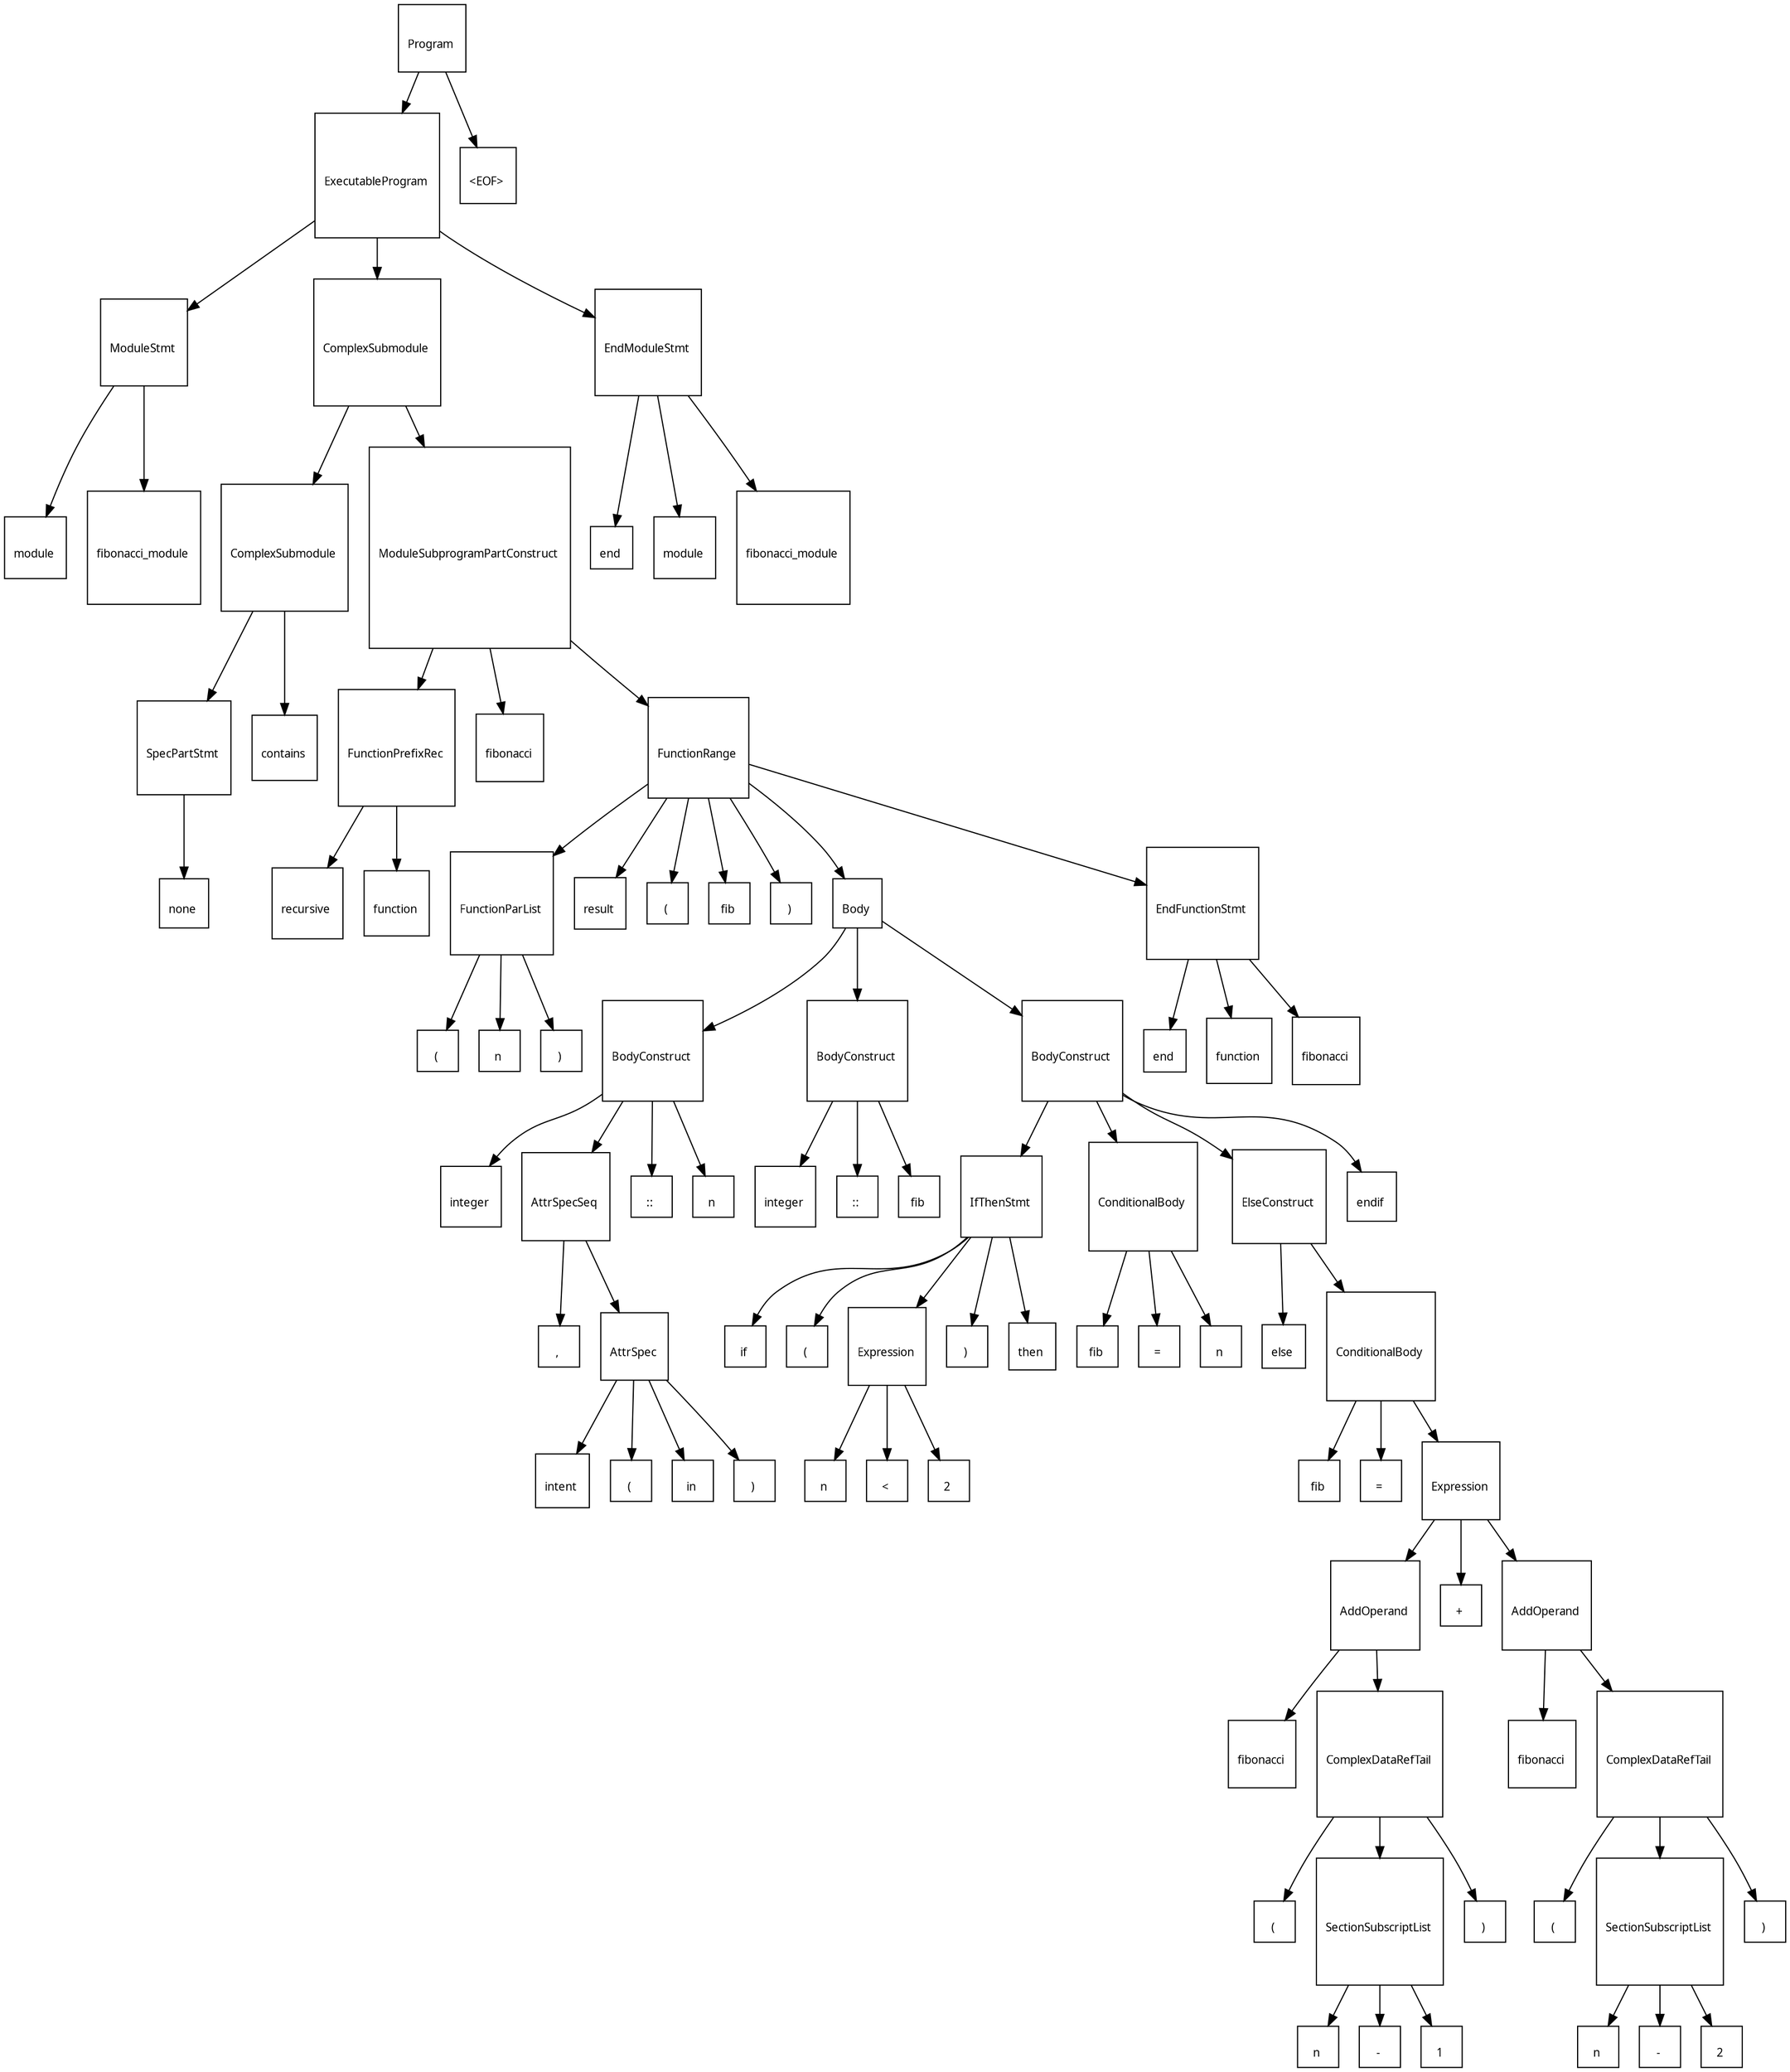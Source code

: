 digraph G {
  charset="UTF-8"
  node [shape=square, fontname="Arial Unicode MS"];
  "da1863f4-2e23-44a7-aaf1-021cbce903f9" [label="\lProgram \n", fontsize=10];
  "da1863f4-2e23-44a7-aaf1-021cbce903f9" -> "2a912943-e452-4fb5-9e03-644163cf0db5";
  "2a912943-e452-4fb5-9e03-644163cf0db5" [label="\lExecutableProgram \n", fontsize=10];
  "2a912943-e452-4fb5-9e03-644163cf0db5" -> "b9121162-f9a7-4b66-87ea-402d436f4a19";
  "b9121162-f9a7-4b66-87ea-402d436f4a19" [label="\lModuleStmt \n", fontsize=10];
  "b9121162-f9a7-4b66-87ea-402d436f4a19" -> "e4dcef53-046f-482d-9012-061bc7e87219";
  "e4dcef53-046f-482d-9012-061bc7e87219" [label="\lmodule \n", fontsize=10];
  "b9121162-f9a7-4b66-87ea-402d436f4a19" -> "9c06f32f-3e84-4269-b037-c8f1bbb42df4";
  "9c06f32f-3e84-4269-b037-c8f1bbb42df4" [label="\lfibonacci_module \n", fontsize=10];
  "2a912943-e452-4fb5-9e03-644163cf0db5" -> "5d2bf20e-49df-4886-ace8-72f06017d8e5";
  "5d2bf20e-49df-4886-ace8-72f06017d8e5" [label="\lComplexSubmodule \n", fontsize=10];
  "5d2bf20e-49df-4886-ace8-72f06017d8e5" -> "caab6383-98cd-4d7f-9fca-6dc70a4f28ce";
  "caab6383-98cd-4d7f-9fca-6dc70a4f28ce" [label="\lComplexSubmodule \n", fontsize=10];
  "caab6383-98cd-4d7f-9fca-6dc70a4f28ce" -> "660f62db-2647-4bd6-b6ae-773bce738b84";
  "660f62db-2647-4bd6-b6ae-773bce738b84" [label="\lSpecPartStmt \n", fontsize=10];
  "660f62db-2647-4bd6-b6ae-773bce738b84" -> "3a27fb59-3a0e-4802-9717-0be699846527";
  "3a27fb59-3a0e-4802-9717-0be699846527" [label="\lnone \n", fontsize=10];
  "caab6383-98cd-4d7f-9fca-6dc70a4f28ce" -> "c92b0e59-ca46-4b0a-adf7-75e52c7387ef";
  "c92b0e59-ca46-4b0a-adf7-75e52c7387ef" [label="\lcontains \n", fontsize=10];
  "5d2bf20e-49df-4886-ace8-72f06017d8e5" -> "40de078f-b83a-41c7-884d-8f81721164c9";
  "40de078f-b83a-41c7-884d-8f81721164c9" [label="\lModuleSubprogramPartConstruct \n", fontsize=10];
  "40de078f-b83a-41c7-884d-8f81721164c9" -> "f42d9fb9-7086-456a-a933-dff1ccb554cc";
  "f42d9fb9-7086-456a-a933-dff1ccb554cc" [label="\lFunctionPrefixRec \n", fontsize=10];
  "f42d9fb9-7086-456a-a933-dff1ccb554cc" -> "67afa833-e351-4f73-8c7b-1c30574a8f61";
  "67afa833-e351-4f73-8c7b-1c30574a8f61" [label="\lrecursive \n", fontsize=10];
  "f42d9fb9-7086-456a-a933-dff1ccb554cc" -> "9b5b032c-ae2d-4cbe-b0f3-688cc85bed56";
  "9b5b032c-ae2d-4cbe-b0f3-688cc85bed56" [label="\lfunction \n", fontsize=10];
  "40de078f-b83a-41c7-884d-8f81721164c9" -> "0c6348cb-8908-440d-ac4a-0ad7def25532";
  "0c6348cb-8908-440d-ac4a-0ad7def25532" [label="\lfibonacci \n", fontsize=10];
  "40de078f-b83a-41c7-884d-8f81721164c9" -> "7d858a21-3630-4ec8-abd4-6efada84a784";
  "7d858a21-3630-4ec8-abd4-6efada84a784" [label="\lFunctionRange \n", fontsize=10];
  "7d858a21-3630-4ec8-abd4-6efada84a784" -> "ec8d2f3a-1747-46aa-bc28-a5ba7839114c";
  "ec8d2f3a-1747-46aa-bc28-a5ba7839114c" [label="\lFunctionParList \n", fontsize=10];
  "ec8d2f3a-1747-46aa-bc28-a5ba7839114c" -> "be8dfb39-1b7b-4e48-a36f-be322c7b73d0";
  "be8dfb39-1b7b-4e48-a36f-be322c7b73d0" [label="\l( \n", fontsize=10];
  "ec8d2f3a-1747-46aa-bc28-a5ba7839114c" -> "e2cdcf3a-128e-4b7d-89d9-9e9d340c9228";
  "e2cdcf3a-128e-4b7d-89d9-9e9d340c9228" [label="\ln \n", fontsize=10];
  "ec8d2f3a-1747-46aa-bc28-a5ba7839114c" -> "35b6d31c-e811-4f19-a76d-9382095dcfde";
  "35b6d31c-e811-4f19-a76d-9382095dcfde" [label="\l) \n", fontsize=10];
  "7d858a21-3630-4ec8-abd4-6efada84a784" -> "c52fbbb6-d38b-4d09-b1d1-4cd047df3814";
  "c52fbbb6-d38b-4d09-b1d1-4cd047df3814" [label="\lresult \n", fontsize=10];
  "7d858a21-3630-4ec8-abd4-6efada84a784" -> "cd241d01-8307-4cf3-a771-f59b0d1f3817";
  "cd241d01-8307-4cf3-a771-f59b0d1f3817" [label="\l( \n", fontsize=10];
  "7d858a21-3630-4ec8-abd4-6efada84a784" -> "996f6938-1399-4f49-aaea-e254690e59df";
  "996f6938-1399-4f49-aaea-e254690e59df" [label="\lfib \n", fontsize=10];
  "7d858a21-3630-4ec8-abd4-6efada84a784" -> "3174739e-cef5-4951-9740-63d700a78225";
  "3174739e-cef5-4951-9740-63d700a78225" [label="\l) \n", fontsize=10];
  "7d858a21-3630-4ec8-abd4-6efada84a784" -> "0fc9a5ec-2a68-4390-b882-51c37ebaa863";
  "0fc9a5ec-2a68-4390-b882-51c37ebaa863" [label="\lBody \n", fontsize=10];
  "0fc9a5ec-2a68-4390-b882-51c37ebaa863" -> "dd625c44-af19-45c8-8c3f-124eac26b857";
  "dd625c44-af19-45c8-8c3f-124eac26b857" [label="\lBodyConstruct \n", fontsize=10];
  "dd625c44-af19-45c8-8c3f-124eac26b857" -> "ca9d6f26-319b-4c67-acdf-0398bdd104e9";
  "ca9d6f26-319b-4c67-acdf-0398bdd104e9" [label="\linteger \n", fontsize=10];
  "dd625c44-af19-45c8-8c3f-124eac26b857" -> "2dd356b8-4344-458e-aca1-b133e9568695";
  "2dd356b8-4344-458e-aca1-b133e9568695" [label="\lAttrSpecSeq \n", fontsize=10];
  "2dd356b8-4344-458e-aca1-b133e9568695" -> "ac484d8c-0984-40bf-bfcf-c5d5251ee493";
  "ac484d8c-0984-40bf-bfcf-c5d5251ee493" [label="\l, \n", fontsize=10];
  "2dd356b8-4344-458e-aca1-b133e9568695" -> "dc21676d-15fd-4eef-90e5-0a34068380d4";
  "dc21676d-15fd-4eef-90e5-0a34068380d4" [label="\lAttrSpec \n", fontsize=10];
  "dc21676d-15fd-4eef-90e5-0a34068380d4" -> "f32b5610-f477-45d8-b974-449be23f3a54";
  "f32b5610-f477-45d8-b974-449be23f3a54" [label="\lintent \n", fontsize=10];
  "dc21676d-15fd-4eef-90e5-0a34068380d4" -> "488e9ac9-656c-429e-839f-bcd1c221b686";
  "488e9ac9-656c-429e-839f-bcd1c221b686" [label="\l( \n", fontsize=10];
  "dc21676d-15fd-4eef-90e5-0a34068380d4" -> "a2fe327f-0229-460b-947d-1dd2786cabc7";
  "a2fe327f-0229-460b-947d-1dd2786cabc7" [label="\lin \n", fontsize=10];
  "dc21676d-15fd-4eef-90e5-0a34068380d4" -> "5c5fa382-f30b-4aa3-a133-138f0bb37de3";
  "5c5fa382-f30b-4aa3-a133-138f0bb37de3" [label="\l) \n", fontsize=10];
  "dd625c44-af19-45c8-8c3f-124eac26b857" -> "7836fe98-c7cb-4b5c-a763-50d838e1e4e6";
  "7836fe98-c7cb-4b5c-a763-50d838e1e4e6" [label="\l:: \n", fontsize=10];
  "dd625c44-af19-45c8-8c3f-124eac26b857" -> "5430c377-779e-4845-9d16-9db06d11ce80";
  "5430c377-779e-4845-9d16-9db06d11ce80" [label="\ln \n", fontsize=10];
  "0fc9a5ec-2a68-4390-b882-51c37ebaa863" -> "3a992f66-270c-4352-99a2-ba46785c8c93";
  "3a992f66-270c-4352-99a2-ba46785c8c93" [label="\lBodyConstruct \n", fontsize=10];
  "3a992f66-270c-4352-99a2-ba46785c8c93" -> "30a8740b-fe8b-4880-8b47-664fe230359d";
  "30a8740b-fe8b-4880-8b47-664fe230359d" [label="\linteger \n", fontsize=10];
  "3a992f66-270c-4352-99a2-ba46785c8c93" -> "232ca5ae-b9ae-463c-be5f-7974a79fc123";
  "232ca5ae-b9ae-463c-be5f-7974a79fc123" [label="\l:: \n", fontsize=10];
  "3a992f66-270c-4352-99a2-ba46785c8c93" -> "cd6f4eed-19ba-4bee-b681-67ce087984b8";
  "cd6f4eed-19ba-4bee-b681-67ce087984b8" [label="\lfib \n", fontsize=10];
  "0fc9a5ec-2a68-4390-b882-51c37ebaa863" -> "63f19839-2960-4f6b-8b43-d2a24eb59a61";
  "63f19839-2960-4f6b-8b43-d2a24eb59a61" [label="\lBodyConstruct \n", fontsize=10];
  "63f19839-2960-4f6b-8b43-d2a24eb59a61" -> "77cafcc9-2e6e-45ba-8943-cd7d4612a00c";
  "77cafcc9-2e6e-45ba-8943-cd7d4612a00c" [label="\lIfThenStmt \n", fontsize=10];
  "77cafcc9-2e6e-45ba-8943-cd7d4612a00c" -> "77c289ce-cdbf-4944-8894-172ac308cbe4";
  "77c289ce-cdbf-4944-8894-172ac308cbe4" [label="\lif \n", fontsize=10];
  "77cafcc9-2e6e-45ba-8943-cd7d4612a00c" -> "c9e9c8de-67f9-4975-863d-6bfbcc9fdaf7";
  "c9e9c8de-67f9-4975-863d-6bfbcc9fdaf7" [label="\l( \n", fontsize=10];
  "77cafcc9-2e6e-45ba-8943-cd7d4612a00c" -> "161dc5dc-6b96-4e17-834e-5b586bdb27e4";
  "161dc5dc-6b96-4e17-834e-5b586bdb27e4" [label="\lExpression \n", fontsize=10];
  "161dc5dc-6b96-4e17-834e-5b586bdb27e4" -> "11108fd6-5764-420a-a280-8159a130d05b";
  "11108fd6-5764-420a-a280-8159a130d05b" [label="\ln \n", fontsize=10];
  "161dc5dc-6b96-4e17-834e-5b586bdb27e4" -> "416a9519-0801-436b-b912-d2cb27d29e04";
  "416a9519-0801-436b-b912-d2cb27d29e04" [label="\l&lt; \n", fontsize=10];
  "161dc5dc-6b96-4e17-834e-5b586bdb27e4" -> "3a014184-51e3-4341-a2e9-f2c364fb8296";
  "3a014184-51e3-4341-a2e9-f2c364fb8296" [label="\l2 \n", fontsize=10];
  "77cafcc9-2e6e-45ba-8943-cd7d4612a00c" -> "ad2b9c0f-c941-424f-93fc-db10450775f8";
  "ad2b9c0f-c941-424f-93fc-db10450775f8" [label="\l) \n", fontsize=10];
  "77cafcc9-2e6e-45ba-8943-cd7d4612a00c" -> "68b1b6ee-d316-401b-a567-d3a130926a94";
  "68b1b6ee-d316-401b-a567-d3a130926a94" [label="\lthen \n", fontsize=10];
  "63f19839-2960-4f6b-8b43-d2a24eb59a61" -> "8b2e381d-c67f-41b9-a881-f4903735ff05";
  "8b2e381d-c67f-41b9-a881-f4903735ff05" [label="\lConditionalBody \n", fontsize=10];
  "8b2e381d-c67f-41b9-a881-f4903735ff05" -> "dcc02054-38f6-4cf0-948b-47ea7ce85530";
  "dcc02054-38f6-4cf0-948b-47ea7ce85530" [label="\lfib \n", fontsize=10];
  "8b2e381d-c67f-41b9-a881-f4903735ff05" -> "730486a8-2a21-47d2-bee7-41da1ed88531";
  "730486a8-2a21-47d2-bee7-41da1ed88531" [label="\l= \n", fontsize=10];
  "8b2e381d-c67f-41b9-a881-f4903735ff05" -> "66926a72-ff91-4684-baac-af9a7d40c14f";
  "66926a72-ff91-4684-baac-af9a7d40c14f" [label="\ln \n", fontsize=10];
  "63f19839-2960-4f6b-8b43-d2a24eb59a61" -> "08063994-886e-4825-8077-07977e994152";
  "08063994-886e-4825-8077-07977e994152" [label="\lElseConstruct \n", fontsize=10];
  "08063994-886e-4825-8077-07977e994152" -> "d7ca1254-938d-4208-b3bc-163fc9f3b802";
  "d7ca1254-938d-4208-b3bc-163fc9f3b802" [label="\lelse \n", fontsize=10];
  "08063994-886e-4825-8077-07977e994152" -> "2f65c01b-bbcb-4890-925c-2e713a8c7f20";
  "2f65c01b-bbcb-4890-925c-2e713a8c7f20" [label="\lConditionalBody \n", fontsize=10];
  "2f65c01b-bbcb-4890-925c-2e713a8c7f20" -> "3f225fd5-e149-4f0f-b3c3-360c285473e9";
  "3f225fd5-e149-4f0f-b3c3-360c285473e9" [label="\lfib \n", fontsize=10];
  "2f65c01b-bbcb-4890-925c-2e713a8c7f20" -> "44232429-ddf7-4c99-bc8f-cf84092c1764";
  "44232429-ddf7-4c99-bc8f-cf84092c1764" [label="\l= \n", fontsize=10];
  "2f65c01b-bbcb-4890-925c-2e713a8c7f20" -> "4d63662b-c6a8-4ab0-8904-581dfd917c2e";
  "4d63662b-c6a8-4ab0-8904-581dfd917c2e" [label="\lExpression \n", fontsize=10];
  "4d63662b-c6a8-4ab0-8904-581dfd917c2e" -> "5b258562-0770-4ab0-ad28-aa026a612fea";
  "5b258562-0770-4ab0-ad28-aa026a612fea" [label="\lAddOperand \n", fontsize=10];
  "5b258562-0770-4ab0-ad28-aa026a612fea" -> "4ea506c2-2eb9-4097-8678-423977b57cbf";
  "4ea506c2-2eb9-4097-8678-423977b57cbf" [label="\lfibonacci \n", fontsize=10];
  "5b258562-0770-4ab0-ad28-aa026a612fea" -> "8e57fbdc-b872-411c-8347-26e8b0e49059";
  "8e57fbdc-b872-411c-8347-26e8b0e49059" [label="\lComplexDataRefTail \n", fontsize=10];
  "8e57fbdc-b872-411c-8347-26e8b0e49059" -> "17168b83-e5d5-4608-bfbc-6faa1e1004cf";
  "17168b83-e5d5-4608-bfbc-6faa1e1004cf" [label="\l( \n", fontsize=10];
  "8e57fbdc-b872-411c-8347-26e8b0e49059" -> "72e37472-8bf3-4167-8a12-34f9ebde7e32";
  "72e37472-8bf3-4167-8a12-34f9ebde7e32" [label="\lSectionSubscriptList \n", fontsize=10];
  "72e37472-8bf3-4167-8a12-34f9ebde7e32" -> "8795986a-af50-4ef8-825f-71410539b071";
  "8795986a-af50-4ef8-825f-71410539b071" [label="\ln \n", fontsize=10];
  "72e37472-8bf3-4167-8a12-34f9ebde7e32" -> "8d2073e9-93ea-4dce-91f8-127fd62da8a2";
  "8d2073e9-93ea-4dce-91f8-127fd62da8a2" [label="\l\- \n", fontsize=10];
  "72e37472-8bf3-4167-8a12-34f9ebde7e32" -> "d22a73ca-1cc2-404d-a8e9-40446d462001";
  "d22a73ca-1cc2-404d-a8e9-40446d462001" [label="\l1 \n", fontsize=10];
  "8e57fbdc-b872-411c-8347-26e8b0e49059" -> "02b174a9-bd0c-4e08-9052-2645efded76a";
  "02b174a9-bd0c-4e08-9052-2645efded76a" [label="\l) \n", fontsize=10];
  "4d63662b-c6a8-4ab0-8904-581dfd917c2e" -> "0a813f05-5a48-4fb6-bb66-6b0309c224e5";
  "0a813f05-5a48-4fb6-bb66-6b0309c224e5" [label="\l+ \n", fontsize=10];
  "4d63662b-c6a8-4ab0-8904-581dfd917c2e" -> "c064c9c1-21cb-47aa-99a4-9d06f508ca60";
  "c064c9c1-21cb-47aa-99a4-9d06f508ca60" [label="\lAddOperand \n", fontsize=10];
  "c064c9c1-21cb-47aa-99a4-9d06f508ca60" -> "cb5db9dd-00ab-4ba5-b842-e25c959ab6cc";
  "cb5db9dd-00ab-4ba5-b842-e25c959ab6cc" [label="\lfibonacci \n", fontsize=10];
  "c064c9c1-21cb-47aa-99a4-9d06f508ca60" -> "2a2bbd3d-0216-4de7-8ae8-d0788c6399b2";
  "2a2bbd3d-0216-4de7-8ae8-d0788c6399b2" [label="\lComplexDataRefTail \n", fontsize=10];
  "2a2bbd3d-0216-4de7-8ae8-d0788c6399b2" -> "523fe405-6b11-4e95-a481-828afb5720cc";
  "523fe405-6b11-4e95-a481-828afb5720cc" [label="\l( \n", fontsize=10];
  "2a2bbd3d-0216-4de7-8ae8-d0788c6399b2" -> "05eef68d-87a7-4c6e-801e-a6c5790c74d4";
  "05eef68d-87a7-4c6e-801e-a6c5790c74d4" [label="\lSectionSubscriptList \n", fontsize=10];
  "05eef68d-87a7-4c6e-801e-a6c5790c74d4" -> "d0133e17-50fa-4b70-97ec-2ee8427a3553";
  "d0133e17-50fa-4b70-97ec-2ee8427a3553" [label="\ln \n", fontsize=10];
  "05eef68d-87a7-4c6e-801e-a6c5790c74d4" -> "0fdae744-02d2-47c2-8c1f-992bc6d084f1";
  "0fdae744-02d2-47c2-8c1f-992bc6d084f1" [label="\l\- \n", fontsize=10];
  "05eef68d-87a7-4c6e-801e-a6c5790c74d4" -> "de69a876-9d03-40ad-a3ea-02817cdb2655";
  "de69a876-9d03-40ad-a3ea-02817cdb2655" [label="\l2 \n", fontsize=10];
  "2a2bbd3d-0216-4de7-8ae8-d0788c6399b2" -> "4efd0ce6-4a09-4a4b-84b1-94abe77fe844";
  "4efd0ce6-4a09-4a4b-84b1-94abe77fe844" [label="\l) \n", fontsize=10];
  "63f19839-2960-4f6b-8b43-d2a24eb59a61" -> "e52499ea-3b27-4dc9-8d04-1704f33a6a95";
  "e52499ea-3b27-4dc9-8d04-1704f33a6a95" [label="\lendif \n", fontsize=10];
  "7d858a21-3630-4ec8-abd4-6efada84a784" -> "bd3873d8-7c11-4f2f-9d7d-33548ad41de1";
  "bd3873d8-7c11-4f2f-9d7d-33548ad41de1" [label="\lEndFunctionStmt \n", fontsize=10];
  "bd3873d8-7c11-4f2f-9d7d-33548ad41de1" -> "f7f62f96-ac03-42b9-b7d6-46c2fbdbb0fd";
  "f7f62f96-ac03-42b9-b7d6-46c2fbdbb0fd" [label="\lend \n", fontsize=10];
  "bd3873d8-7c11-4f2f-9d7d-33548ad41de1" -> "ed33001a-3d8d-4ecd-ba0a-254acd8a1ef0";
  "ed33001a-3d8d-4ecd-ba0a-254acd8a1ef0" [label="\lfunction \n", fontsize=10];
  "bd3873d8-7c11-4f2f-9d7d-33548ad41de1" -> "81fc83a4-bea6-4e90-b252-eb4de74fbe52";
  "81fc83a4-bea6-4e90-b252-eb4de74fbe52" [label="\lfibonacci \n", fontsize=10];
  "2a912943-e452-4fb5-9e03-644163cf0db5" -> "b12ab3ea-6178-4448-bbc7-5df3ef73e1cb";
  "b12ab3ea-6178-4448-bbc7-5df3ef73e1cb" [label="\lEndModuleStmt \n", fontsize=10];
  "b12ab3ea-6178-4448-bbc7-5df3ef73e1cb" -> "88c18fcf-251e-455a-b721-c60f8b2ba5ff";
  "88c18fcf-251e-455a-b721-c60f8b2ba5ff" [label="\lend \n", fontsize=10];
  "b12ab3ea-6178-4448-bbc7-5df3ef73e1cb" -> "5d0b580c-6d6b-4cb4-aeef-aa598e59a6a4";
  "5d0b580c-6d6b-4cb4-aeef-aa598e59a6a4" [label="\lmodule \n", fontsize=10];
  "b12ab3ea-6178-4448-bbc7-5df3ef73e1cb" -> "bb142cbf-a288-4bcc-8f91-49dfe3da9cb0";
  "bb142cbf-a288-4bcc-8f91-49dfe3da9cb0" [label="\lfibonacci_module \n", fontsize=10];
  "da1863f4-2e23-44a7-aaf1-021cbce903f9" -> "ecb210c8-df3b-482c-b471-3336c487e05f";
  "ecb210c8-df3b-482c-b471-3336c487e05f" [label="\l&lt;EOF&gt; \n", fontsize=10];
}
